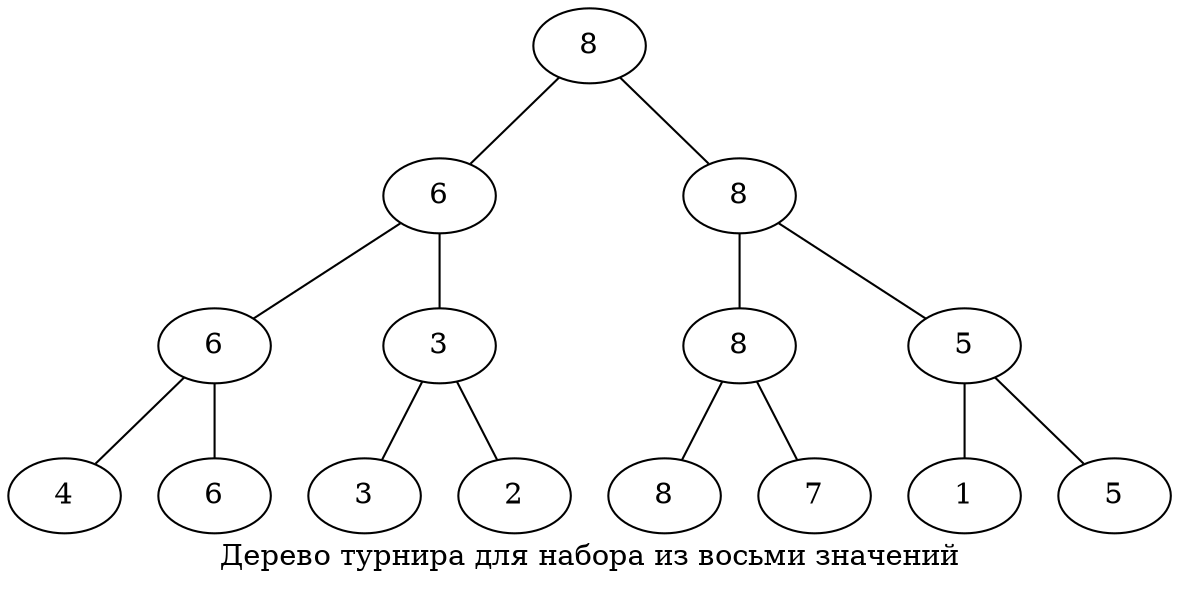 graph {
    label="Дерево турнира для набора из восьми значений";
    
    level1_node1[label = "8"]
    
    level2_node1[label = "6"];
    level2_node2[label = "8"];
    
    "level1_node1" -- "level2_node1";
    "level1_node1" -- "level2_node2";
    
    level3_node1[label = "6"];
    level3_node2[label = "3"];
    level3_node3[label = "8"];
    level3_node4[label = "5"];
    
    "level2_node1" -- "level3_node1";
    "level2_node1" -- "level3_node2";
    "level2_node2" -- "level3_node3";
    "level2_node2" -- "level3_node4";
    
    level4_node1[label = "4"];
    level4_node2[label = "6"];
    level4_node3[label = "3"];
    level4_node4[label = "2"];
    level4_node5[label = "8"];
    level4_node6[label = "7"];
    level4_node7[label = "1"];
    level4_node8[label = "5"];
    
    "level3_node1" -- "level4_node1";
    "level3_node1" -- "level4_node2";
    "level3_node2" -- "level4_node3";
    "level3_node2" -- "level4_node4";
    "level3_node3" -- "level4_node5";
    "level3_node3" -- "level4_node6";
    "level3_node4" -- "level4_node7";
    "level3_node4" -- "level4_node8";
}
